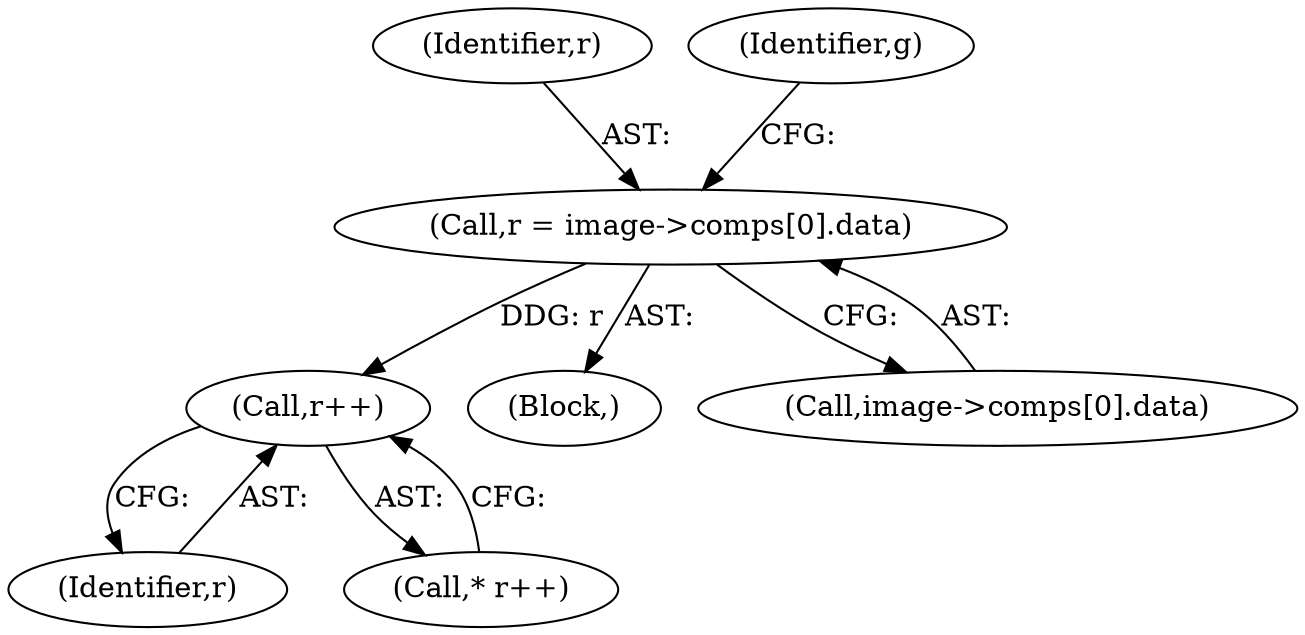 digraph "0_openjpeg_2e5ab1d9987831c981ff05862e8ccf1381ed58ea@array" {
"1000818" [label="(Call,r = image->comps[0].data)"];
"1000862" [label="(Call,r++)"];
"1000863" [label="(Identifier,r)"];
"1000818" [label="(Call,r = image->comps[0].data)"];
"1000862" [label="(Call,r++)"];
"1000819" [label="(Identifier,r)"];
"1000772" [label="(Block,)"];
"1000861" [label="(Call,* r++)"];
"1000820" [label="(Call,image->comps[0].data)"];
"1000828" [label="(Identifier,g)"];
"1000818" -> "1000772"  [label="AST: "];
"1000818" -> "1000820"  [label="CFG: "];
"1000819" -> "1000818"  [label="AST: "];
"1000820" -> "1000818"  [label="AST: "];
"1000828" -> "1000818"  [label="CFG: "];
"1000818" -> "1000862"  [label="DDG: r"];
"1000862" -> "1000861"  [label="AST: "];
"1000862" -> "1000863"  [label="CFG: "];
"1000863" -> "1000862"  [label="AST: "];
"1000861" -> "1000862"  [label="CFG: "];
}

